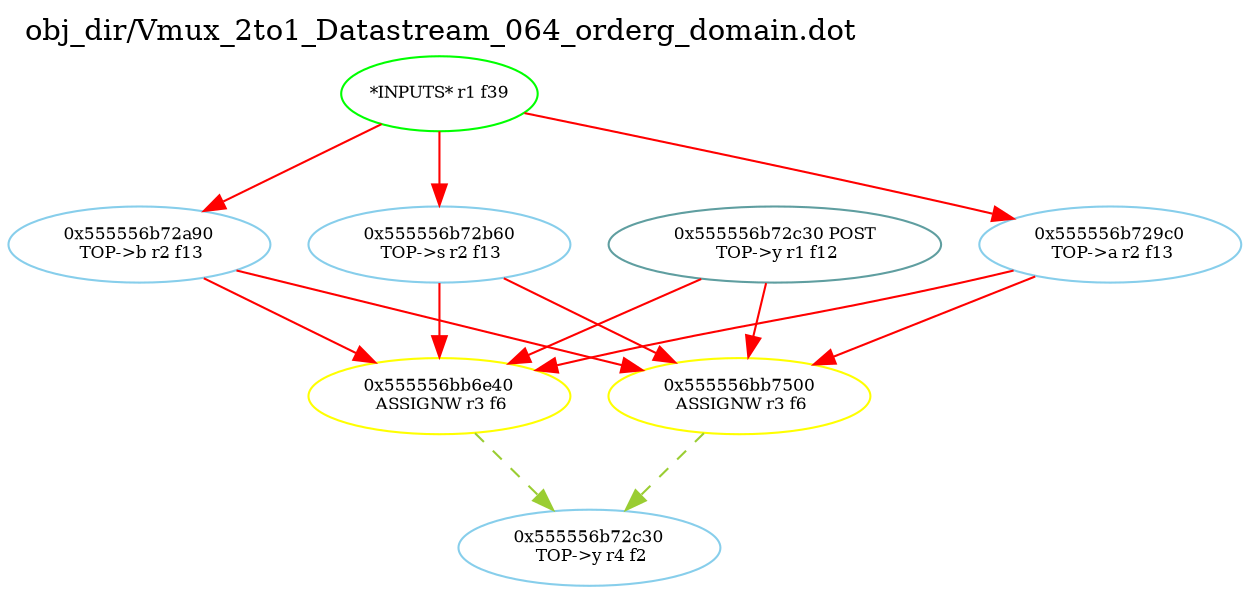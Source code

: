 digraph v3graph {
	graph	[label="obj_dir/Vmux_2to1_Datastream_064_orderg_domain.dot",
		 labelloc=t, labeljust=l,
		 //size="7.5,10",
		 rankdir=TB];
	n0x555556b62690_0	[fontsize=8 label="0x555556b72c30 POST\n TOP->y r1 f12", color=CadetBlue];
	n1	[fontsize=8 label="*INPUTS* r1 f39", color=green];
	n0x555556b62690_2	[fontsize=8 label="0x555556b729c0\n TOP->a r2 f13", color=skyblue];
	n0x555556b62690_3	[fontsize=8 label="0x555556b72a90\n TOP->b r2 f13", color=skyblue];
	n0x555556b62690_4	[fontsize=8 label="0x555556b72b60\n TOP->s r2 f13", color=skyblue];
	n0x555556b62690_5	[fontsize=8 label="0x555556bb6e40\n ASSIGNW r3 f6", color=yellow];
	n0x555556b62690_6	[fontsize=8 label="0x555556bb7500\n ASSIGNW r3 f6", color=yellow];
	n0x555556b62690_7	[fontsize=8 label="0x555556b72c30\n TOP->y r4 f2", color=skyblue];
	n0x555556b62690_0 -> n0x555556b62690_5 [fontsize=8 label="" weight=2 color=red];
	n0x555556b62690_0 -> n0x555556b62690_6 [fontsize=8 label="" weight=2 color=red];
	n1 -> n0x555556b62690_2 [fontsize=8 label="" weight=1 color=red];
	n1 -> n0x555556b62690_3 [fontsize=8 label="" weight=1 color=red];
	n1 -> n0x555556b62690_4 [fontsize=8 label="" weight=1 color=red];
	n0x555556b62690_2 -> n0x555556b62690_5 [fontsize=8 label="" weight=8 color=red];
	n0x555556b62690_2 -> n0x555556b62690_6 [fontsize=8 label="" weight=8 color=red];
	n0x555556b62690_3 -> n0x555556b62690_5 [fontsize=8 label="" weight=8 color=red];
	n0x555556b62690_3 -> n0x555556b62690_6 [fontsize=8 label="" weight=8 color=red];
	n0x555556b62690_4 -> n0x555556b62690_5 [fontsize=8 label="" weight=8 color=red];
	n0x555556b62690_4 -> n0x555556b62690_6 [fontsize=8 label="" weight=8 color=red];
	n0x555556b62690_5 -> n0x555556b62690_7 [fontsize=8 label="" weight=1 color=yellowGreen style=dashed];
	n0x555556b62690_6 -> n0x555556b62690_7 [fontsize=8 label="" weight=1 color=yellowGreen style=dashed];
}
